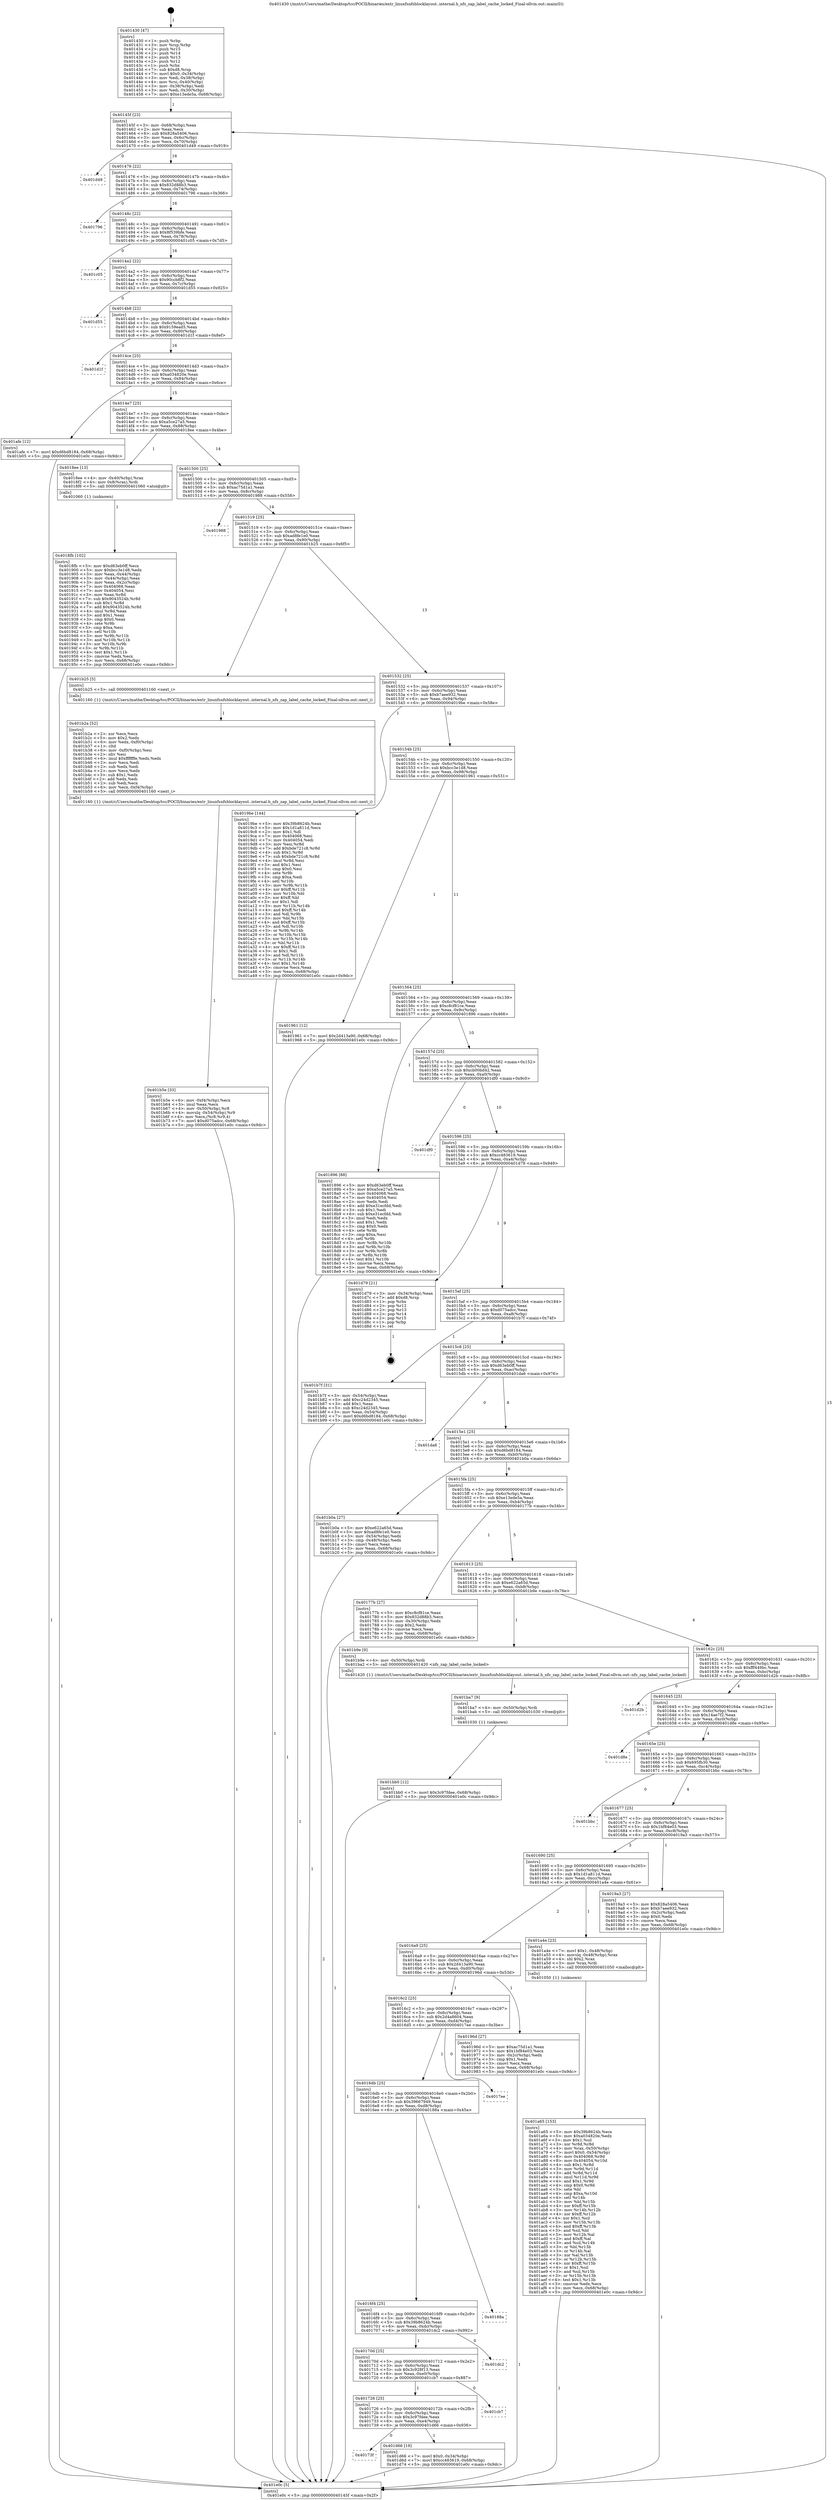 digraph "0x401430" {
  label = "0x401430 (/mnt/c/Users/mathe/Desktop/tcc/POCII/binaries/extr_linuxfsnfsblocklayout..internal.h_nfs_zap_label_cache_locked_Final-ollvm.out::main(0))"
  labelloc = "t"
  node[shape=record]

  Entry [label="",width=0.3,height=0.3,shape=circle,fillcolor=black,style=filled]
  "0x40145f" [label="{
     0x40145f [23]\l
     | [instrs]\l
     &nbsp;&nbsp;0x40145f \<+3\>: mov -0x68(%rbp),%eax\l
     &nbsp;&nbsp;0x401462 \<+2\>: mov %eax,%ecx\l
     &nbsp;&nbsp;0x401464 \<+6\>: sub $0x828a5406,%ecx\l
     &nbsp;&nbsp;0x40146a \<+3\>: mov %eax,-0x6c(%rbp)\l
     &nbsp;&nbsp;0x40146d \<+3\>: mov %ecx,-0x70(%rbp)\l
     &nbsp;&nbsp;0x401470 \<+6\>: je 0000000000401d49 \<main+0x919\>\l
  }"]
  "0x401d49" [label="{
     0x401d49\l
  }", style=dashed]
  "0x401476" [label="{
     0x401476 [22]\l
     | [instrs]\l
     &nbsp;&nbsp;0x401476 \<+5\>: jmp 000000000040147b \<main+0x4b\>\l
     &nbsp;&nbsp;0x40147b \<+3\>: mov -0x6c(%rbp),%eax\l
     &nbsp;&nbsp;0x40147e \<+5\>: sub $0x832d88b3,%eax\l
     &nbsp;&nbsp;0x401483 \<+3\>: mov %eax,-0x74(%rbp)\l
     &nbsp;&nbsp;0x401486 \<+6\>: je 0000000000401796 \<main+0x366\>\l
  }"]
  Exit [label="",width=0.3,height=0.3,shape=circle,fillcolor=black,style=filled,peripheries=2]
  "0x401796" [label="{
     0x401796\l
  }", style=dashed]
  "0x40148c" [label="{
     0x40148c [22]\l
     | [instrs]\l
     &nbsp;&nbsp;0x40148c \<+5\>: jmp 0000000000401491 \<main+0x61\>\l
     &nbsp;&nbsp;0x401491 \<+3\>: mov -0x6c(%rbp),%eax\l
     &nbsp;&nbsp;0x401494 \<+5\>: sub $0x8f539bfe,%eax\l
     &nbsp;&nbsp;0x401499 \<+3\>: mov %eax,-0x78(%rbp)\l
     &nbsp;&nbsp;0x40149c \<+6\>: je 0000000000401c05 \<main+0x7d5\>\l
  }"]
  "0x40173f" [label="{
     0x40173f\l
  }", style=dashed]
  "0x401c05" [label="{
     0x401c05\l
  }", style=dashed]
  "0x4014a2" [label="{
     0x4014a2 [22]\l
     | [instrs]\l
     &nbsp;&nbsp;0x4014a2 \<+5\>: jmp 00000000004014a7 \<main+0x77\>\l
     &nbsp;&nbsp;0x4014a7 \<+3\>: mov -0x6c(%rbp),%eax\l
     &nbsp;&nbsp;0x4014aa \<+5\>: sub $0x90ccb8f2,%eax\l
     &nbsp;&nbsp;0x4014af \<+3\>: mov %eax,-0x7c(%rbp)\l
     &nbsp;&nbsp;0x4014b2 \<+6\>: je 0000000000401d55 \<main+0x925\>\l
  }"]
  "0x401d66" [label="{
     0x401d66 [19]\l
     | [instrs]\l
     &nbsp;&nbsp;0x401d66 \<+7\>: movl $0x0,-0x34(%rbp)\l
     &nbsp;&nbsp;0x401d6d \<+7\>: movl $0xcc483619,-0x68(%rbp)\l
     &nbsp;&nbsp;0x401d74 \<+5\>: jmp 0000000000401e0c \<main+0x9dc\>\l
  }"]
  "0x401d55" [label="{
     0x401d55\l
  }", style=dashed]
  "0x4014b8" [label="{
     0x4014b8 [22]\l
     | [instrs]\l
     &nbsp;&nbsp;0x4014b8 \<+5\>: jmp 00000000004014bd \<main+0x8d\>\l
     &nbsp;&nbsp;0x4014bd \<+3\>: mov -0x6c(%rbp),%eax\l
     &nbsp;&nbsp;0x4014c0 \<+5\>: sub $0x9159ead5,%eax\l
     &nbsp;&nbsp;0x4014c5 \<+3\>: mov %eax,-0x80(%rbp)\l
     &nbsp;&nbsp;0x4014c8 \<+6\>: je 0000000000401d1f \<main+0x8ef\>\l
  }"]
  "0x401726" [label="{
     0x401726 [25]\l
     | [instrs]\l
     &nbsp;&nbsp;0x401726 \<+5\>: jmp 000000000040172b \<main+0x2fb\>\l
     &nbsp;&nbsp;0x40172b \<+3\>: mov -0x6c(%rbp),%eax\l
     &nbsp;&nbsp;0x40172e \<+5\>: sub $0x3c97fdee,%eax\l
     &nbsp;&nbsp;0x401733 \<+6\>: mov %eax,-0xe4(%rbp)\l
     &nbsp;&nbsp;0x401739 \<+6\>: je 0000000000401d66 \<main+0x936\>\l
  }"]
  "0x401d1f" [label="{
     0x401d1f\l
  }", style=dashed]
  "0x4014ce" [label="{
     0x4014ce [25]\l
     | [instrs]\l
     &nbsp;&nbsp;0x4014ce \<+5\>: jmp 00000000004014d3 \<main+0xa3\>\l
     &nbsp;&nbsp;0x4014d3 \<+3\>: mov -0x6c(%rbp),%eax\l
     &nbsp;&nbsp;0x4014d6 \<+5\>: sub $0xa034820e,%eax\l
     &nbsp;&nbsp;0x4014db \<+6\>: mov %eax,-0x84(%rbp)\l
     &nbsp;&nbsp;0x4014e1 \<+6\>: je 0000000000401afe \<main+0x6ce\>\l
  }"]
  "0x401cb7" [label="{
     0x401cb7\l
  }", style=dashed]
  "0x401afe" [label="{
     0x401afe [12]\l
     | [instrs]\l
     &nbsp;&nbsp;0x401afe \<+7\>: movl $0xd6bd8184,-0x68(%rbp)\l
     &nbsp;&nbsp;0x401b05 \<+5\>: jmp 0000000000401e0c \<main+0x9dc\>\l
  }"]
  "0x4014e7" [label="{
     0x4014e7 [25]\l
     | [instrs]\l
     &nbsp;&nbsp;0x4014e7 \<+5\>: jmp 00000000004014ec \<main+0xbc\>\l
     &nbsp;&nbsp;0x4014ec \<+3\>: mov -0x6c(%rbp),%eax\l
     &nbsp;&nbsp;0x4014ef \<+5\>: sub $0xa5ce27a5,%eax\l
     &nbsp;&nbsp;0x4014f4 \<+6\>: mov %eax,-0x88(%rbp)\l
     &nbsp;&nbsp;0x4014fa \<+6\>: je 00000000004018ee \<main+0x4be\>\l
  }"]
  "0x40170d" [label="{
     0x40170d [25]\l
     | [instrs]\l
     &nbsp;&nbsp;0x40170d \<+5\>: jmp 0000000000401712 \<main+0x2e2\>\l
     &nbsp;&nbsp;0x401712 \<+3\>: mov -0x6c(%rbp),%eax\l
     &nbsp;&nbsp;0x401715 \<+5\>: sub $0x3c928f13,%eax\l
     &nbsp;&nbsp;0x40171a \<+6\>: mov %eax,-0xe0(%rbp)\l
     &nbsp;&nbsp;0x401720 \<+6\>: je 0000000000401cb7 \<main+0x887\>\l
  }"]
  "0x4018ee" [label="{
     0x4018ee [13]\l
     | [instrs]\l
     &nbsp;&nbsp;0x4018ee \<+4\>: mov -0x40(%rbp),%rax\l
     &nbsp;&nbsp;0x4018f2 \<+4\>: mov 0x8(%rax),%rdi\l
     &nbsp;&nbsp;0x4018f6 \<+5\>: call 0000000000401060 \<atoi@plt\>\l
     | [calls]\l
     &nbsp;&nbsp;0x401060 \{1\} (unknown)\l
  }"]
  "0x401500" [label="{
     0x401500 [25]\l
     | [instrs]\l
     &nbsp;&nbsp;0x401500 \<+5\>: jmp 0000000000401505 \<main+0xd5\>\l
     &nbsp;&nbsp;0x401505 \<+3\>: mov -0x6c(%rbp),%eax\l
     &nbsp;&nbsp;0x401508 \<+5\>: sub $0xac75d1a1,%eax\l
     &nbsp;&nbsp;0x40150d \<+6\>: mov %eax,-0x8c(%rbp)\l
     &nbsp;&nbsp;0x401513 \<+6\>: je 0000000000401988 \<main+0x558\>\l
  }"]
  "0x401dc2" [label="{
     0x401dc2\l
  }", style=dashed]
  "0x401988" [label="{
     0x401988\l
  }", style=dashed]
  "0x401519" [label="{
     0x401519 [25]\l
     | [instrs]\l
     &nbsp;&nbsp;0x401519 \<+5\>: jmp 000000000040151e \<main+0xee\>\l
     &nbsp;&nbsp;0x40151e \<+3\>: mov -0x6c(%rbp),%eax\l
     &nbsp;&nbsp;0x401521 \<+5\>: sub $0xad8fe1e0,%eax\l
     &nbsp;&nbsp;0x401526 \<+6\>: mov %eax,-0x90(%rbp)\l
     &nbsp;&nbsp;0x40152c \<+6\>: je 0000000000401b25 \<main+0x6f5\>\l
  }"]
  "0x4016f4" [label="{
     0x4016f4 [25]\l
     | [instrs]\l
     &nbsp;&nbsp;0x4016f4 \<+5\>: jmp 00000000004016f9 \<main+0x2c9\>\l
     &nbsp;&nbsp;0x4016f9 \<+3\>: mov -0x6c(%rbp),%eax\l
     &nbsp;&nbsp;0x4016fc \<+5\>: sub $0x39b8624b,%eax\l
     &nbsp;&nbsp;0x401701 \<+6\>: mov %eax,-0xdc(%rbp)\l
     &nbsp;&nbsp;0x401707 \<+6\>: je 0000000000401dc2 \<main+0x992\>\l
  }"]
  "0x401b25" [label="{
     0x401b25 [5]\l
     | [instrs]\l
     &nbsp;&nbsp;0x401b25 \<+5\>: call 0000000000401160 \<next_i\>\l
     | [calls]\l
     &nbsp;&nbsp;0x401160 \{1\} (/mnt/c/Users/mathe/Desktop/tcc/POCII/binaries/extr_linuxfsnfsblocklayout..internal.h_nfs_zap_label_cache_locked_Final-ollvm.out::next_i)\l
  }"]
  "0x401532" [label="{
     0x401532 [25]\l
     | [instrs]\l
     &nbsp;&nbsp;0x401532 \<+5\>: jmp 0000000000401537 \<main+0x107\>\l
     &nbsp;&nbsp;0x401537 \<+3\>: mov -0x6c(%rbp),%eax\l
     &nbsp;&nbsp;0x40153a \<+5\>: sub $0xb7aee932,%eax\l
     &nbsp;&nbsp;0x40153f \<+6\>: mov %eax,-0x94(%rbp)\l
     &nbsp;&nbsp;0x401545 \<+6\>: je 00000000004019be \<main+0x58e\>\l
  }"]
  "0x40188a" [label="{
     0x40188a\l
  }", style=dashed]
  "0x4019be" [label="{
     0x4019be [144]\l
     | [instrs]\l
     &nbsp;&nbsp;0x4019be \<+5\>: mov $0x39b8624b,%eax\l
     &nbsp;&nbsp;0x4019c3 \<+5\>: mov $0x1d1a811d,%ecx\l
     &nbsp;&nbsp;0x4019c8 \<+2\>: mov $0x1,%dl\l
     &nbsp;&nbsp;0x4019ca \<+7\>: mov 0x404068,%esi\l
     &nbsp;&nbsp;0x4019d1 \<+7\>: mov 0x404054,%edi\l
     &nbsp;&nbsp;0x4019d8 \<+3\>: mov %esi,%r8d\l
     &nbsp;&nbsp;0x4019db \<+7\>: add $0xbde721c8,%r8d\l
     &nbsp;&nbsp;0x4019e2 \<+4\>: sub $0x1,%r8d\l
     &nbsp;&nbsp;0x4019e6 \<+7\>: sub $0xbde721c8,%r8d\l
     &nbsp;&nbsp;0x4019ed \<+4\>: imul %r8d,%esi\l
     &nbsp;&nbsp;0x4019f1 \<+3\>: and $0x1,%esi\l
     &nbsp;&nbsp;0x4019f4 \<+3\>: cmp $0x0,%esi\l
     &nbsp;&nbsp;0x4019f7 \<+4\>: sete %r9b\l
     &nbsp;&nbsp;0x4019fb \<+3\>: cmp $0xa,%edi\l
     &nbsp;&nbsp;0x4019fe \<+4\>: setl %r10b\l
     &nbsp;&nbsp;0x401a02 \<+3\>: mov %r9b,%r11b\l
     &nbsp;&nbsp;0x401a05 \<+4\>: xor $0xff,%r11b\l
     &nbsp;&nbsp;0x401a09 \<+3\>: mov %r10b,%bl\l
     &nbsp;&nbsp;0x401a0c \<+3\>: xor $0xff,%bl\l
     &nbsp;&nbsp;0x401a0f \<+3\>: xor $0x1,%dl\l
     &nbsp;&nbsp;0x401a12 \<+3\>: mov %r11b,%r14b\l
     &nbsp;&nbsp;0x401a15 \<+4\>: and $0xff,%r14b\l
     &nbsp;&nbsp;0x401a19 \<+3\>: and %dl,%r9b\l
     &nbsp;&nbsp;0x401a1c \<+3\>: mov %bl,%r15b\l
     &nbsp;&nbsp;0x401a1f \<+4\>: and $0xff,%r15b\l
     &nbsp;&nbsp;0x401a23 \<+3\>: and %dl,%r10b\l
     &nbsp;&nbsp;0x401a26 \<+3\>: or %r9b,%r14b\l
     &nbsp;&nbsp;0x401a29 \<+3\>: or %r10b,%r15b\l
     &nbsp;&nbsp;0x401a2c \<+3\>: xor %r15b,%r14b\l
     &nbsp;&nbsp;0x401a2f \<+3\>: or %bl,%r11b\l
     &nbsp;&nbsp;0x401a32 \<+4\>: xor $0xff,%r11b\l
     &nbsp;&nbsp;0x401a36 \<+3\>: or $0x1,%dl\l
     &nbsp;&nbsp;0x401a39 \<+3\>: and %dl,%r11b\l
     &nbsp;&nbsp;0x401a3c \<+3\>: or %r11b,%r14b\l
     &nbsp;&nbsp;0x401a3f \<+4\>: test $0x1,%r14b\l
     &nbsp;&nbsp;0x401a43 \<+3\>: cmovne %ecx,%eax\l
     &nbsp;&nbsp;0x401a46 \<+3\>: mov %eax,-0x68(%rbp)\l
     &nbsp;&nbsp;0x401a49 \<+5\>: jmp 0000000000401e0c \<main+0x9dc\>\l
  }"]
  "0x40154b" [label="{
     0x40154b [25]\l
     | [instrs]\l
     &nbsp;&nbsp;0x40154b \<+5\>: jmp 0000000000401550 \<main+0x120\>\l
     &nbsp;&nbsp;0x401550 \<+3\>: mov -0x6c(%rbp),%eax\l
     &nbsp;&nbsp;0x401553 \<+5\>: sub $0xbcc3e1d8,%eax\l
     &nbsp;&nbsp;0x401558 \<+6\>: mov %eax,-0x98(%rbp)\l
     &nbsp;&nbsp;0x40155e \<+6\>: je 0000000000401961 \<main+0x531\>\l
  }"]
  "0x4016db" [label="{
     0x4016db [25]\l
     | [instrs]\l
     &nbsp;&nbsp;0x4016db \<+5\>: jmp 00000000004016e0 \<main+0x2b0\>\l
     &nbsp;&nbsp;0x4016e0 \<+3\>: mov -0x6c(%rbp),%eax\l
     &nbsp;&nbsp;0x4016e3 \<+5\>: sub $0x39667949,%eax\l
     &nbsp;&nbsp;0x4016e8 \<+6\>: mov %eax,-0xd8(%rbp)\l
     &nbsp;&nbsp;0x4016ee \<+6\>: je 000000000040188a \<main+0x45a\>\l
  }"]
  "0x401961" [label="{
     0x401961 [12]\l
     | [instrs]\l
     &nbsp;&nbsp;0x401961 \<+7\>: movl $0x2d413a90,-0x68(%rbp)\l
     &nbsp;&nbsp;0x401968 \<+5\>: jmp 0000000000401e0c \<main+0x9dc\>\l
  }"]
  "0x401564" [label="{
     0x401564 [25]\l
     | [instrs]\l
     &nbsp;&nbsp;0x401564 \<+5\>: jmp 0000000000401569 \<main+0x139\>\l
     &nbsp;&nbsp;0x401569 \<+3\>: mov -0x6c(%rbp),%eax\l
     &nbsp;&nbsp;0x40156c \<+5\>: sub $0xc8cf81ce,%eax\l
     &nbsp;&nbsp;0x401571 \<+6\>: mov %eax,-0x9c(%rbp)\l
     &nbsp;&nbsp;0x401577 \<+6\>: je 0000000000401896 \<main+0x466\>\l
  }"]
  "0x4017ee" [label="{
     0x4017ee\l
  }", style=dashed]
  "0x401896" [label="{
     0x401896 [88]\l
     | [instrs]\l
     &nbsp;&nbsp;0x401896 \<+5\>: mov $0xd63eb0ff,%eax\l
     &nbsp;&nbsp;0x40189b \<+5\>: mov $0xa5ce27a5,%ecx\l
     &nbsp;&nbsp;0x4018a0 \<+7\>: mov 0x404068,%edx\l
     &nbsp;&nbsp;0x4018a7 \<+7\>: mov 0x404054,%esi\l
     &nbsp;&nbsp;0x4018ae \<+2\>: mov %edx,%edi\l
     &nbsp;&nbsp;0x4018b0 \<+6\>: add $0xe31ecfdd,%edi\l
     &nbsp;&nbsp;0x4018b6 \<+3\>: sub $0x1,%edi\l
     &nbsp;&nbsp;0x4018b9 \<+6\>: sub $0xe31ecfdd,%edi\l
     &nbsp;&nbsp;0x4018bf \<+3\>: imul %edi,%edx\l
     &nbsp;&nbsp;0x4018c2 \<+3\>: and $0x1,%edx\l
     &nbsp;&nbsp;0x4018c5 \<+3\>: cmp $0x0,%edx\l
     &nbsp;&nbsp;0x4018c8 \<+4\>: sete %r8b\l
     &nbsp;&nbsp;0x4018cc \<+3\>: cmp $0xa,%esi\l
     &nbsp;&nbsp;0x4018cf \<+4\>: setl %r9b\l
     &nbsp;&nbsp;0x4018d3 \<+3\>: mov %r8b,%r10b\l
     &nbsp;&nbsp;0x4018d6 \<+3\>: and %r9b,%r10b\l
     &nbsp;&nbsp;0x4018d9 \<+3\>: xor %r9b,%r8b\l
     &nbsp;&nbsp;0x4018dc \<+3\>: or %r8b,%r10b\l
     &nbsp;&nbsp;0x4018df \<+4\>: test $0x1,%r10b\l
     &nbsp;&nbsp;0x4018e3 \<+3\>: cmovne %ecx,%eax\l
     &nbsp;&nbsp;0x4018e6 \<+3\>: mov %eax,-0x68(%rbp)\l
     &nbsp;&nbsp;0x4018e9 \<+5\>: jmp 0000000000401e0c \<main+0x9dc\>\l
  }"]
  "0x40157d" [label="{
     0x40157d [25]\l
     | [instrs]\l
     &nbsp;&nbsp;0x40157d \<+5\>: jmp 0000000000401582 \<main+0x152\>\l
     &nbsp;&nbsp;0x401582 \<+3\>: mov -0x6c(%rbp),%eax\l
     &nbsp;&nbsp;0x401585 \<+5\>: sub $0xcb00bd42,%eax\l
     &nbsp;&nbsp;0x40158a \<+6\>: mov %eax,-0xa0(%rbp)\l
     &nbsp;&nbsp;0x401590 \<+6\>: je 0000000000401df0 \<main+0x9c0\>\l
  }"]
  "0x401bb0" [label="{
     0x401bb0 [12]\l
     | [instrs]\l
     &nbsp;&nbsp;0x401bb0 \<+7\>: movl $0x3c97fdee,-0x68(%rbp)\l
     &nbsp;&nbsp;0x401bb7 \<+5\>: jmp 0000000000401e0c \<main+0x9dc\>\l
  }"]
  "0x401df0" [label="{
     0x401df0\l
  }", style=dashed]
  "0x401596" [label="{
     0x401596 [25]\l
     | [instrs]\l
     &nbsp;&nbsp;0x401596 \<+5\>: jmp 000000000040159b \<main+0x16b\>\l
     &nbsp;&nbsp;0x40159b \<+3\>: mov -0x6c(%rbp),%eax\l
     &nbsp;&nbsp;0x40159e \<+5\>: sub $0xcc483619,%eax\l
     &nbsp;&nbsp;0x4015a3 \<+6\>: mov %eax,-0xa4(%rbp)\l
     &nbsp;&nbsp;0x4015a9 \<+6\>: je 0000000000401d79 \<main+0x949\>\l
  }"]
  "0x401ba7" [label="{
     0x401ba7 [9]\l
     | [instrs]\l
     &nbsp;&nbsp;0x401ba7 \<+4\>: mov -0x50(%rbp),%rdi\l
     &nbsp;&nbsp;0x401bab \<+5\>: call 0000000000401030 \<free@plt\>\l
     | [calls]\l
     &nbsp;&nbsp;0x401030 \{1\} (unknown)\l
  }"]
  "0x401d79" [label="{
     0x401d79 [21]\l
     | [instrs]\l
     &nbsp;&nbsp;0x401d79 \<+3\>: mov -0x34(%rbp),%eax\l
     &nbsp;&nbsp;0x401d7c \<+7\>: add $0xd8,%rsp\l
     &nbsp;&nbsp;0x401d83 \<+1\>: pop %rbx\l
     &nbsp;&nbsp;0x401d84 \<+2\>: pop %r12\l
     &nbsp;&nbsp;0x401d86 \<+2\>: pop %r13\l
     &nbsp;&nbsp;0x401d88 \<+2\>: pop %r14\l
     &nbsp;&nbsp;0x401d8a \<+2\>: pop %r15\l
     &nbsp;&nbsp;0x401d8c \<+1\>: pop %rbp\l
     &nbsp;&nbsp;0x401d8d \<+1\>: ret\l
  }"]
  "0x4015af" [label="{
     0x4015af [25]\l
     | [instrs]\l
     &nbsp;&nbsp;0x4015af \<+5\>: jmp 00000000004015b4 \<main+0x184\>\l
     &nbsp;&nbsp;0x4015b4 \<+3\>: mov -0x6c(%rbp),%eax\l
     &nbsp;&nbsp;0x4015b7 \<+5\>: sub $0xd075adcc,%eax\l
     &nbsp;&nbsp;0x4015bc \<+6\>: mov %eax,-0xa8(%rbp)\l
     &nbsp;&nbsp;0x4015c2 \<+6\>: je 0000000000401b7f \<main+0x74f\>\l
  }"]
  "0x401b5e" [label="{
     0x401b5e [33]\l
     | [instrs]\l
     &nbsp;&nbsp;0x401b5e \<+6\>: mov -0xf4(%rbp),%ecx\l
     &nbsp;&nbsp;0x401b64 \<+3\>: imul %eax,%ecx\l
     &nbsp;&nbsp;0x401b67 \<+4\>: mov -0x50(%rbp),%r8\l
     &nbsp;&nbsp;0x401b6b \<+4\>: movslq -0x54(%rbp),%r9\l
     &nbsp;&nbsp;0x401b6f \<+4\>: mov %ecx,(%r8,%r9,4)\l
     &nbsp;&nbsp;0x401b73 \<+7\>: movl $0xd075adcc,-0x68(%rbp)\l
     &nbsp;&nbsp;0x401b7a \<+5\>: jmp 0000000000401e0c \<main+0x9dc\>\l
  }"]
  "0x401b7f" [label="{
     0x401b7f [31]\l
     | [instrs]\l
     &nbsp;&nbsp;0x401b7f \<+3\>: mov -0x54(%rbp),%eax\l
     &nbsp;&nbsp;0x401b82 \<+5\>: add $0xc24d2345,%eax\l
     &nbsp;&nbsp;0x401b87 \<+3\>: add $0x1,%eax\l
     &nbsp;&nbsp;0x401b8a \<+5\>: sub $0xc24d2345,%eax\l
     &nbsp;&nbsp;0x401b8f \<+3\>: mov %eax,-0x54(%rbp)\l
     &nbsp;&nbsp;0x401b92 \<+7\>: movl $0xd6bd8184,-0x68(%rbp)\l
     &nbsp;&nbsp;0x401b99 \<+5\>: jmp 0000000000401e0c \<main+0x9dc\>\l
  }"]
  "0x4015c8" [label="{
     0x4015c8 [25]\l
     | [instrs]\l
     &nbsp;&nbsp;0x4015c8 \<+5\>: jmp 00000000004015cd \<main+0x19d\>\l
     &nbsp;&nbsp;0x4015cd \<+3\>: mov -0x6c(%rbp),%eax\l
     &nbsp;&nbsp;0x4015d0 \<+5\>: sub $0xd63eb0ff,%eax\l
     &nbsp;&nbsp;0x4015d5 \<+6\>: mov %eax,-0xac(%rbp)\l
     &nbsp;&nbsp;0x4015db \<+6\>: je 0000000000401da6 \<main+0x976\>\l
  }"]
  "0x401b2a" [label="{
     0x401b2a [52]\l
     | [instrs]\l
     &nbsp;&nbsp;0x401b2a \<+2\>: xor %ecx,%ecx\l
     &nbsp;&nbsp;0x401b2c \<+5\>: mov $0x2,%edx\l
     &nbsp;&nbsp;0x401b31 \<+6\>: mov %edx,-0xf0(%rbp)\l
     &nbsp;&nbsp;0x401b37 \<+1\>: cltd\l
     &nbsp;&nbsp;0x401b38 \<+6\>: mov -0xf0(%rbp),%esi\l
     &nbsp;&nbsp;0x401b3e \<+2\>: idiv %esi\l
     &nbsp;&nbsp;0x401b40 \<+6\>: imul $0xfffffffe,%edx,%edx\l
     &nbsp;&nbsp;0x401b46 \<+2\>: mov %ecx,%edi\l
     &nbsp;&nbsp;0x401b48 \<+2\>: sub %edx,%edi\l
     &nbsp;&nbsp;0x401b4a \<+2\>: mov %ecx,%edx\l
     &nbsp;&nbsp;0x401b4c \<+3\>: sub $0x1,%edx\l
     &nbsp;&nbsp;0x401b4f \<+2\>: add %edx,%edi\l
     &nbsp;&nbsp;0x401b51 \<+2\>: sub %edi,%ecx\l
     &nbsp;&nbsp;0x401b53 \<+6\>: mov %ecx,-0xf4(%rbp)\l
     &nbsp;&nbsp;0x401b59 \<+5\>: call 0000000000401160 \<next_i\>\l
     | [calls]\l
     &nbsp;&nbsp;0x401160 \{1\} (/mnt/c/Users/mathe/Desktop/tcc/POCII/binaries/extr_linuxfsnfsblocklayout..internal.h_nfs_zap_label_cache_locked_Final-ollvm.out::next_i)\l
  }"]
  "0x401da6" [label="{
     0x401da6\l
  }", style=dashed]
  "0x4015e1" [label="{
     0x4015e1 [25]\l
     | [instrs]\l
     &nbsp;&nbsp;0x4015e1 \<+5\>: jmp 00000000004015e6 \<main+0x1b6\>\l
     &nbsp;&nbsp;0x4015e6 \<+3\>: mov -0x6c(%rbp),%eax\l
     &nbsp;&nbsp;0x4015e9 \<+5\>: sub $0xd6bd8184,%eax\l
     &nbsp;&nbsp;0x4015ee \<+6\>: mov %eax,-0xb0(%rbp)\l
     &nbsp;&nbsp;0x4015f4 \<+6\>: je 0000000000401b0a \<main+0x6da\>\l
  }"]
  "0x401a65" [label="{
     0x401a65 [153]\l
     | [instrs]\l
     &nbsp;&nbsp;0x401a65 \<+5\>: mov $0x39b8624b,%ecx\l
     &nbsp;&nbsp;0x401a6a \<+5\>: mov $0xa034820e,%edx\l
     &nbsp;&nbsp;0x401a6f \<+3\>: mov $0x1,%sil\l
     &nbsp;&nbsp;0x401a72 \<+3\>: xor %r8d,%r8d\l
     &nbsp;&nbsp;0x401a75 \<+4\>: mov %rax,-0x50(%rbp)\l
     &nbsp;&nbsp;0x401a79 \<+7\>: movl $0x0,-0x54(%rbp)\l
     &nbsp;&nbsp;0x401a80 \<+8\>: mov 0x404068,%r9d\l
     &nbsp;&nbsp;0x401a88 \<+8\>: mov 0x404054,%r10d\l
     &nbsp;&nbsp;0x401a90 \<+4\>: sub $0x1,%r8d\l
     &nbsp;&nbsp;0x401a94 \<+3\>: mov %r9d,%r11d\l
     &nbsp;&nbsp;0x401a97 \<+3\>: add %r8d,%r11d\l
     &nbsp;&nbsp;0x401a9a \<+4\>: imul %r11d,%r9d\l
     &nbsp;&nbsp;0x401a9e \<+4\>: and $0x1,%r9d\l
     &nbsp;&nbsp;0x401aa2 \<+4\>: cmp $0x0,%r9d\l
     &nbsp;&nbsp;0x401aa6 \<+3\>: sete %bl\l
     &nbsp;&nbsp;0x401aa9 \<+4\>: cmp $0xa,%r10d\l
     &nbsp;&nbsp;0x401aad \<+4\>: setl %r14b\l
     &nbsp;&nbsp;0x401ab1 \<+3\>: mov %bl,%r15b\l
     &nbsp;&nbsp;0x401ab4 \<+4\>: xor $0xff,%r15b\l
     &nbsp;&nbsp;0x401ab8 \<+3\>: mov %r14b,%r12b\l
     &nbsp;&nbsp;0x401abb \<+4\>: xor $0xff,%r12b\l
     &nbsp;&nbsp;0x401abf \<+4\>: xor $0x1,%sil\l
     &nbsp;&nbsp;0x401ac3 \<+3\>: mov %r15b,%r13b\l
     &nbsp;&nbsp;0x401ac6 \<+4\>: and $0xff,%r13b\l
     &nbsp;&nbsp;0x401aca \<+3\>: and %sil,%bl\l
     &nbsp;&nbsp;0x401acd \<+3\>: mov %r12b,%al\l
     &nbsp;&nbsp;0x401ad0 \<+2\>: and $0xff,%al\l
     &nbsp;&nbsp;0x401ad2 \<+3\>: and %sil,%r14b\l
     &nbsp;&nbsp;0x401ad5 \<+3\>: or %bl,%r13b\l
     &nbsp;&nbsp;0x401ad8 \<+3\>: or %r14b,%al\l
     &nbsp;&nbsp;0x401adb \<+3\>: xor %al,%r13b\l
     &nbsp;&nbsp;0x401ade \<+3\>: or %r12b,%r15b\l
     &nbsp;&nbsp;0x401ae1 \<+4\>: xor $0xff,%r15b\l
     &nbsp;&nbsp;0x401ae5 \<+4\>: or $0x1,%sil\l
     &nbsp;&nbsp;0x401ae9 \<+3\>: and %sil,%r15b\l
     &nbsp;&nbsp;0x401aec \<+3\>: or %r15b,%r13b\l
     &nbsp;&nbsp;0x401aef \<+4\>: test $0x1,%r13b\l
     &nbsp;&nbsp;0x401af3 \<+3\>: cmovne %edx,%ecx\l
     &nbsp;&nbsp;0x401af6 \<+3\>: mov %ecx,-0x68(%rbp)\l
     &nbsp;&nbsp;0x401af9 \<+5\>: jmp 0000000000401e0c \<main+0x9dc\>\l
  }"]
  "0x401b0a" [label="{
     0x401b0a [27]\l
     | [instrs]\l
     &nbsp;&nbsp;0x401b0a \<+5\>: mov $0xe622a65d,%eax\l
     &nbsp;&nbsp;0x401b0f \<+5\>: mov $0xad8fe1e0,%ecx\l
     &nbsp;&nbsp;0x401b14 \<+3\>: mov -0x54(%rbp),%edx\l
     &nbsp;&nbsp;0x401b17 \<+3\>: cmp -0x48(%rbp),%edx\l
     &nbsp;&nbsp;0x401b1a \<+3\>: cmovl %ecx,%eax\l
     &nbsp;&nbsp;0x401b1d \<+3\>: mov %eax,-0x68(%rbp)\l
     &nbsp;&nbsp;0x401b20 \<+5\>: jmp 0000000000401e0c \<main+0x9dc\>\l
  }"]
  "0x4015fa" [label="{
     0x4015fa [25]\l
     | [instrs]\l
     &nbsp;&nbsp;0x4015fa \<+5\>: jmp 00000000004015ff \<main+0x1cf\>\l
     &nbsp;&nbsp;0x4015ff \<+3\>: mov -0x6c(%rbp),%eax\l
     &nbsp;&nbsp;0x401602 \<+5\>: sub $0xe13ede5a,%eax\l
     &nbsp;&nbsp;0x401607 \<+6\>: mov %eax,-0xb4(%rbp)\l
     &nbsp;&nbsp;0x40160d \<+6\>: je 000000000040177b \<main+0x34b\>\l
  }"]
  "0x4016c2" [label="{
     0x4016c2 [25]\l
     | [instrs]\l
     &nbsp;&nbsp;0x4016c2 \<+5\>: jmp 00000000004016c7 \<main+0x297\>\l
     &nbsp;&nbsp;0x4016c7 \<+3\>: mov -0x6c(%rbp),%eax\l
     &nbsp;&nbsp;0x4016ca \<+5\>: sub $0x2d4a8604,%eax\l
     &nbsp;&nbsp;0x4016cf \<+6\>: mov %eax,-0xd4(%rbp)\l
     &nbsp;&nbsp;0x4016d5 \<+6\>: je 00000000004017ee \<main+0x3be\>\l
  }"]
  "0x40177b" [label="{
     0x40177b [27]\l
     | [instrs]\l
     &nbsp;&nbsp;0x40177b \<+5\>: mov $0xc8cf81ce,%eax\l
     &nbsp;&nbsp;0x401780 \<+5\>: mov $0x832d88b3,%ecx\l
     &nbsp;&nbsp;0x401785 \<+3\>: mov -0x30(%rbp),%edx\l
     &nbsp;&nbsp;0x401788 \<+3\>: cmp $0x2,%edx\l
     &nbsp;&nbsp;0x40178b \<+3\>: cmovne %ecx,%eax\l
     &nbsp;&nbsp;0x40178e \<+3\>: mov %eax,-0x68(%rbp)\l
     &nbsp;&nbsp;0x401791 \<+5\>: jmp 0000000000401e0c \<main+0x9dc\>\l
  }"]
  "0x401613" [label="{
     0x401613 [25]\l
     | [instrs]\l
     &nbsp;&nbsp;0x401613 \<+5\>: jmp 0000000000401618 \<main+0x1e8\>\l
     &nbsp;&nbsp;0x401618 \<+3\>: mov -0x6c(%rbp),%eax\l
     &nbsp;&nbsp;0x40161b \<+5\>: sub $0xe622a65d,%eax\l
     &nbsp;&nbsp;0x401620 \<+6\>: mov %eax,-0xb8(%rbp)\l
     &nbsp;&nbsp;0x401626 \<+6\>: je 0000000000401b9e \<main+0x76e\>\l
  }"]
  "0x401e0c" [label="{
     0x401e0c [5]\l
     | [instrs]\l
     &nbsp;&nbsp;0x401e0c \<+5\>: jmp 000000000040145f \<main+0x2f\>\l
  }"]
  "0x401430" [label="{
     0x401430 [47]\l
     | [instrs]\l
     &nbsp;&nbsp;0x401430 \<+1\>: push %rbp\l
     &nbsp;&nbsp;0x401431 \<+3\>: mov %rsp,%rbp\l
     &nbsp;&nbsp;0x401434 \<+2\>: push %r15\l
     &nbsp;&nbsp;0x401436 \<+2\>: push %r14\l
     &nbsp;&nbsp;0x401438 \<+2\>: push %r13\l
     &nbsp;&nbsp;0x40143a \<+2\>: push %r12\l
     &nbsp;&nbsp;0x40143c \<+1\>: push %rbx\l
     &nbsp;&nbsp;0x40143d \<+7\>: sub $0xd8,%rsp\l
     &nbsp;&nbsp;0x401444 \<+7\>: movl $0x0,-0x34(%rbp)\l
     &nbsp;&nbsp;0x40144b \<+3\>: mov %edi,-0x38(%rbp)\l
     &nbsp;&nbsp;0x40144e \<+4\>: mov %rsi,-0x40(%rbp)\l
     &nbsp;&nbsp;0x401452 \<+3\>: mov -0x38(%rbp),%edi\l
     &nbsp;&nbsp;0x401455 \<+3\>: mov %edi,-0x30(%rbp)\l
     &nbsp;&nbsp;0x401458 \<+7\>: movl $0xe13ede5a,-0x68(%rbp)\l
  }"]
  "0x4018fb" [label="{
     0x4018fb [102]\l
     | [instrs]\l
     &nbsp;&nbsp;0x4018fb \<+5\>: mov $0xd63eb0ff,%ecx\l
     &nbsp;&nbsp;0x401900 \<+5\>: mov $0xbcc3e1d8,%edx\l
     &nbsp;&nbsp;0x401905 \<+3\>: mov %eax,-0x44(%rbp)\l
     &nbsp;&nbsp;0x401908 \<+3\>: mov -0x44(%rbp),%eax\l
     &nbsp;&nbsp;0x40190b \<+3\>: mov %eax,-0x2c(%rbp)\l
     &nbsp;&nbsp;0x40190e \<+7\>: mov 0x404068,%eax\l
     &nbsp;&nbsp;0x401915 \<+7\>: mov 0x404054,%esi\l
     &nbsp;&nbsp;0x40191c \<+3\>: mov %eax,%r8d\l
     &nbsp;&nbsp;0x40191f \<+7\>: sub $0x9043524b,%r8d\l
     &nbsp;&nbsp;0x401926 \<+4\>: sub $0x1,%r8d\l
     &nbsp;&nbsp;0x40192a \<+7\>: add $0x9043524b,%r8d\l
     &nbsp;&nbsp;0x401931 \<+4\>: imul %r8d,%eax\l
     &nbsp;&nbsp;0x401935 \<+3\>: and $0x1,%eax\l
     &nbsp;&nbsp;0x401938 \<+3\>: cmp $0x0,%eax\l
     &nbsp;&nbsp;0x40193b \<+4\>: sete %r9b\l
     &nbsp;&nbsp;0x40193f \<+3\>: cmp $0xa,%esi\l
     &nbsp;&nbsp;0x401942 \<+4\>: setl %r10b\l
     &nbsp;&nbsp;0x401946 \<+3\>: mov %r9b,%r11b\l
     &nbsp;&nbsp;0x401949 \<+3\>: and %r10b,%r11b\l
     &nbsp;&nbsp;0x40194c \<+3\>: xor %r10b,%r9b\l
     &nbsp;&nbsp;0x40194f \<+3\>: or %r9b,%r11b\l
     &nbsp;&nbsp;0x401952 \<+4\>: test $0x1,%r11b\l
     &nbsp;&nbsp;0x401956 \<+3\>: cmovne %edx,%ecx\l
     &nbsp;&nbsp;0x401959 \<+3\>: mov %ecx,-0x68(%rbp)\l
     &nbsp;&nbsp;0x40195c \<+5\>: jmp 0000000000401e0c \<main+0x9dc\>\l
  }"]
  "0x40196d" [label="{
     0x40196d [27]\l
     | [instrs]\l
     &nbsp;&nbsp;0x40196d \<+5\>: mov $0xac75d1a1,%eax\l
     &nbsp;&nbsp;0x401972 \<+5\>: mov $0x1bf84e03,%ecx\l
     &nbsp;&nbsp;0x401977 \<+3\>: mov -0x2c(%rbp),%edx\l
     &nbsp;&nbsp;0x40197a \<+3\>: cmp $0x1,%edx\l
     &nbsp;&nbsp;0x40197d \<+3\>: cmovl %ecx,%eax\l
     &nbsp;&nbsp;0x401980 \<+3\>: mov %eax,-0x68(%rbp)\l
     &nbsp;&nbsp;0x401983 \<+5\>: jmp 0000000000401e0c \<main+0x9dc\>\l
  }"]
  "0x401b9e" [label="{
     0x401b9e [9]\l
     | [instrs]\l
     &nbsp;&nbsp;0x401b9e \<+4\>: mov -0x50(%rbp),%rdi\l
     &nbsp;&nbsp;0x401ba2 \<+5\>: call 0000000000401420 \<nfs_zap_label_cache_locked\>\l
     | [calls]\l
     &nbsp;&nbsp;0x401420 \{1\} (/mnt/c/Users/mathe/Desktop/tcc/POCII/binaries/extr_linuxfsnfsblocklayout..internal.h_nfs_zap_label_cache_locked_Final-ollvm.out::nfs_zap_label_cache_locked)\l
  }"]
  "0x40162c" [label="{
     0x40162c [25]\l
     | [instrs]\l
     &nbsp;&nbsp;0x40162c \<+5\>: jmp 0000000000401631 \<main+0x201\>\l
     &nbsp;&nbsp;0x401631 \<+3\>: mov -0x6c(%rbp),%eax\l
     &nbsp;&nbsp;0x401634 \<+5\>: sub $0xfff449bc,%eax\l
     &nbsp;&nbsp;0x401639 \<+6\>: mov %eax,-0xbc(%rbp)\l
     &nbsp;&nbsp;0x40163f \<+6\>: je 0000000000401d2b \<main+0x8fb\>\l
  }"]
  "0x4016a9" [label="{
     0x4016a9 [25]\l
     | [instrs]\l
     &nbsp;&nbsp;0x4016a9 \<+5\>: jmp 00000000004016ae \<main+0x27e\>\l
     &nbsp;&nbsp;0x4016ae \<+3\>: mov -0x6c(%rbp),%eax\l
     &nbsp;&nbsp;0x4016b1 \<+5\>: sub $0x2d413a90,%eax\l
     &nbsp;&nbsp;0x4016b6 \<+6\>: mov %eax,-0xd0(%rbp)\l
     &nbsp;&nbsp;0x4016bc \<+6\>: je 000000000040196d \<main+0x53d\>\l
  }"]
  "0x401d2b" [label="{
     0x401d2b\l
  }", style=dashed]
  "0x401645" [label="{
     0x401645 [25]\l
     | [instrs]\l
     &nbsp;&nbsp;0x401645 \<+5\>: jmp 000000000040164a \<main+0x21a\>\l
     &nbsp;&nbsp;0x40164a \<+3\>: mov -0x6c(%rbp),%eax\l
     &nbsp;&nbsp;0x40164d \<+5\>: sub $0x14ae7f2,%eax\l
     &nbsp;&nbsp;0x401652 \<+6\>: mov %eax,-0xc0(%rbp)\l
     &nbsp;&nbsp;0x401658 \<+6\>: je 0000000000401d8e \<main+0x95e\>\l
  }"]
  "0x401a4e" [label="{
     0x401a4e [23]\l
     | [instrs]\l
     &nbsp;&nbsp;0x401a4e \<+7\>: movl $0x1,-0x48(%rbp)\l
     &nbsp;&nbsp;0x401a55 \<+4\>: movslq -0x48(%rbp),%rax\l
     &nbsp;&nbsp;0x401a59 \<+4\>: shl $0x2,%rax\l
     &nbsp;&nbsp;0x401a5d \<+3\>: mov %rax,%rdi\l
     &nbsp;&nbsp;0x401a60 \<+5\>: call 0000000000401050 \<malloc@plt\>\l
     | [calls]\l
     &nbsp;&nbsp;0x401050 \{1\} (unknown)\l
  }"]
  "0x401d8e" [label="{
     0x401d8e\l
  }", style=dashed]
  "0x40165e" [label="{
     0x40165e [25]\l
     | [instrs]\l
     &nbsp;&nbsp;0x40165e \<+5\>: jmp 0000000000401663 \<main+0x233\>\l
     &nbsp;&nbsp;0x401663 \<+3\>: mov -0x6c(%rbp),%eax\l
     &nbsp;&nbsp;0x401666 \<+5\>: sub $0x695fb30,%eax\l
     &nbsp;&nbsp;0x40166b \<+6\>: mov %eax,-0xc4(%rbp)\l
     &nbsp;&nbsp;0x401671 \<+6\>: je 0000000000401bbc \<main+0x78c\>\l
  }"]
  "0x401690" [label="{
     0x401690 [25]\l
     | [instrs]\l
     &nbsp;&nbsp;0x401690 \<+5\>: jmp 0000000000401695 \<main+0x265\>\l
     &nbsp;&nbsp;0x401695 \<+3\>: mov -0x6c(%rbp),%eax\l
     &nbsp;&nbsp;0x401698 \<+5\>: sub $0x1d1a811d,%eax\l
     &nbsp;&nbsp;0x40169d \<+6\>: mov %eax,-0xcc(%rbp)\l
     &nbsp;&nbsp;0x4016a3 \<+6\>: je 0000000000401a4e \<main+0x61e\>\l
  }"]
  "0x401bbc" [label="{
     0x401bbc\l
  }", style=dashed]
  "0x401677" [label="{
     0x401677 [25]\l
     | [instrs]\l
     &nbsp;&nbsp;0x401677 \<+5\>: jmp 000000000040167c \<main+0x24c\>\l
     &nbsp;&nbsp;0x40167c \<+3\>: mov -0x6c(%rbp),%eax\l
     &nbsp;&nbsp;0x40167f \<+5\>: sub $0x1bf84e03,%eax\l
     &nbsp;&nbsp;0x401684 \<+6\>: mov %eax,-0xc8(%rbp)\l
     &nbsp;&nbsp;0x40168a \<+6\>: je 00000000004019a3 \<main+0x573\>\l
  }"]
  "0x4019a3" [label="{
     0x4019a3 [27]\l
     | [instrs]\l
     &nbsp;&nbsp;0x4019a3 \<+5\>: mov $0x828a5406,%eax\l
     &nbsp;&nbsp;0x4019a8 \<+5\>: mov $0xb7aee932,%ecx\l
     &nbsp;&nbsp;0x4019ad \<+3\>: mov -0x2c(%rbp),%edx\l
     &nbsp;&nbsp;0x4019b0 \<+3\>: cmp $0x0,%edx\l
     &nbsp;&nbsp;0x4019b3 \<+3\>: cmove %ecx,%eax\l
     &nbsp;&nbsp;0x4019b6 \<+3\>: mov %eax,-0x68(%rbp)\l
     &nbsp;&nbsp;0x4019b9 \<+5\>: jmp 0000000000401e0c \<main+0x9dc\>\l
  }"]
  Entry -> "0x401430" [label=" 1"]
  "0x40145f" -> "0x401d49" [label=" 0"]
  "0x40145f" -> "0x401476" [label=" 16"]
  "0x401d79" -> Exit [label=" 1"]
  "0x401476" -> "0x401796" [label=" 0"]
  "0x401476" -> "0x40148c" [label=" 16"]
  "0x401d66" -> "0x401e0c" [label=" 1"]
  "0x40148c" -> "0x401c05" [label=" 0"]
  "0x40148c" -> "0x4014a2" [label=" 16"]
  "0x401726" -> "0x40173f" [label=" 0"]
  "0x4014a2" -> "0x401d55" [label=" 0"]
  "0x4014a2" -> "0x4014b8" [label=" 16"]
  "0x401726" -> "0x401d66" [label=" 1"]
  "0x4014b8" -> "0x401d1f" [label=" 0"]
  "0x4014b8" -> "0x4014ce" [label=" 16"]
  "0x40170d" -> "0x401726" [label=" 1"]
  "0x4014ce" -> "0x401afe" [label=" 1"]
  "0x4014ce" -> "0x4014e7" [label=" 15"]
  "0x40170d" -> "0x401cb7" [label=" 0"]
  "0x4014e7" -> "0x4018ee" [label=" 1"]
  "0x4014e7" -> "0x401500" [label=" 14"]
  "0x4016f4" -> "0x40170d" [label=" 1"]
  "0x401500" -> "0x401988" [label=" 0"]
  "0x401500" -> "0x401519" [label=" 14"]
  "0x4016f4" -> "0x401dc2" [label=" 0"]
  "0x401519" -> "0x401b25" [label=" 1"]
  "0x401519" -> "0x401532" [label=" 13"]
  "0x4016db" -> "0x4016f4" [label=" 1"]
  "0x401532" -> "0x4019be" [label=" 1"]
  "0x401532" -> "0x40154b" [label=" 12"]
  "0x4016db" -> "0x40188a" [label=" 0"]
  "0x40154b" -> "0x401961" [label=" 1"]
  "0x40154b" -> "0x401564" [label=" 11"]
  "0x4016c2" -> "0x4016db" [label=" 1"]
  "0x401564" -> "0x401896" [label=" 1"]
  "0x401564" -> "0x40157d" [label=" 10"]
  "0x4016c2" -> "0x4017ee" [label=" 0"]
  "0x40157d" -> "0x401df0" [label=" 0"]
  "0x40157d" -> "0x401596" [label=" 10"]
  "0x401bb0" -> "0x401e0c" [label=" 1"]
  "0x401596" -> "0x401d79" [label=" 1"]
  "0x401596" -> "0x4015af" [label=" 9"]
  "0x401ba7" -> "0x401bb0" [label=" 1"]
  "0x4015af" -> "0x401b7f" [label=" 1"]
  "0x4015af" -> "0x4015c8" [label=" 8"]
  "0x401b9e" -> "0x401ba7" [label=" 1"]
  "0x4015c8" -> "0x401da6" [label=" 0"]
  "0x4015c8" -> "0x4015e1" [label=" 8"]
  "0x401b7f" -> "0x401e0c" [label=" 1"]
  "0x4015e1" -> "0x401b0a" [label=" 2"]
  "0x4015e1" -> "0x4015fa" [label=" 6"]
  "0x401b5e" -> "0x401e0c" [label=" 1"]
  "0x4015fa" -> "0x40177b" [label=" 1"]
  "0x4015fa" -> "0x401613" [label=" 5"]
  "0x40177b" -> "0x401e0c" [label=" 1"]
  "0x401430" -> "0x40145f" [label=" 1"]
  "0x401e0c" -> "0x40145f" [label=" 15"]
  "0x401896" -> "0x401e0c" [label=" 1"]
  "0x4018ee" -> "0x4018fb" [label=" 1"]
  "0x4018fb" -> "0x401e0c" [label=" 1"]
  "0x401961" -> "0x401e0c" [label=" 1"]
  "0x401b2a" -> "0x401b5e" [label=" 1"]
  "0x401613" -> "0x401b9e" [label=" 1"]
  "0x401613" -> "0x40162c" [label=" 4"]
  "0x401b25" -> "0x401b2a" [label=" 1"]
  "0x40162c" -> "0x401d2b" [label=" 0"]
  "0x40162c" -> "0x401645" [label=" 4"]
  "0x401afe" -> "0x401e0c" [label=" 1"]
  "0x401645" -> "0x401d8e" [label=" 0"]
  "0x401645" -> "0x40165e" [label=" 4"]
  "0x401a65" -> "0x401e0c" [label=" 1"]
  "0x40165e" -> "0x401bbc" [label=" 0"]
  "0x40165e" -> "0x401677" [label=" 4"]
  "0x4019be" -> "0x401e0c" [label=" 1"]
  "0x401677" -> "0x4019a3" [label=" 1"]
  "0x401677" -> "0x401690" [label=" 3"]
  "0x401a4e" -> "0x401a65" [label=" 1"]
  "0x401690" -> "0x401a4e" [label=" 1"]
  "0x401690" -> "0x4016a9" [label=" 2"]
  "0x401b0a" -> "0x401e0c" [label=" 2"]
  "0x4016a9" -> "0x40196d" [label=" 1"]
  "0x4016a9" -> "0x4016c2" [label=" 1"]
  "0x40196d" -> "0x401e0c" [label=" 1"]
  "0x4019a3" -> "0x401e0c" [label=" 1"]
}
